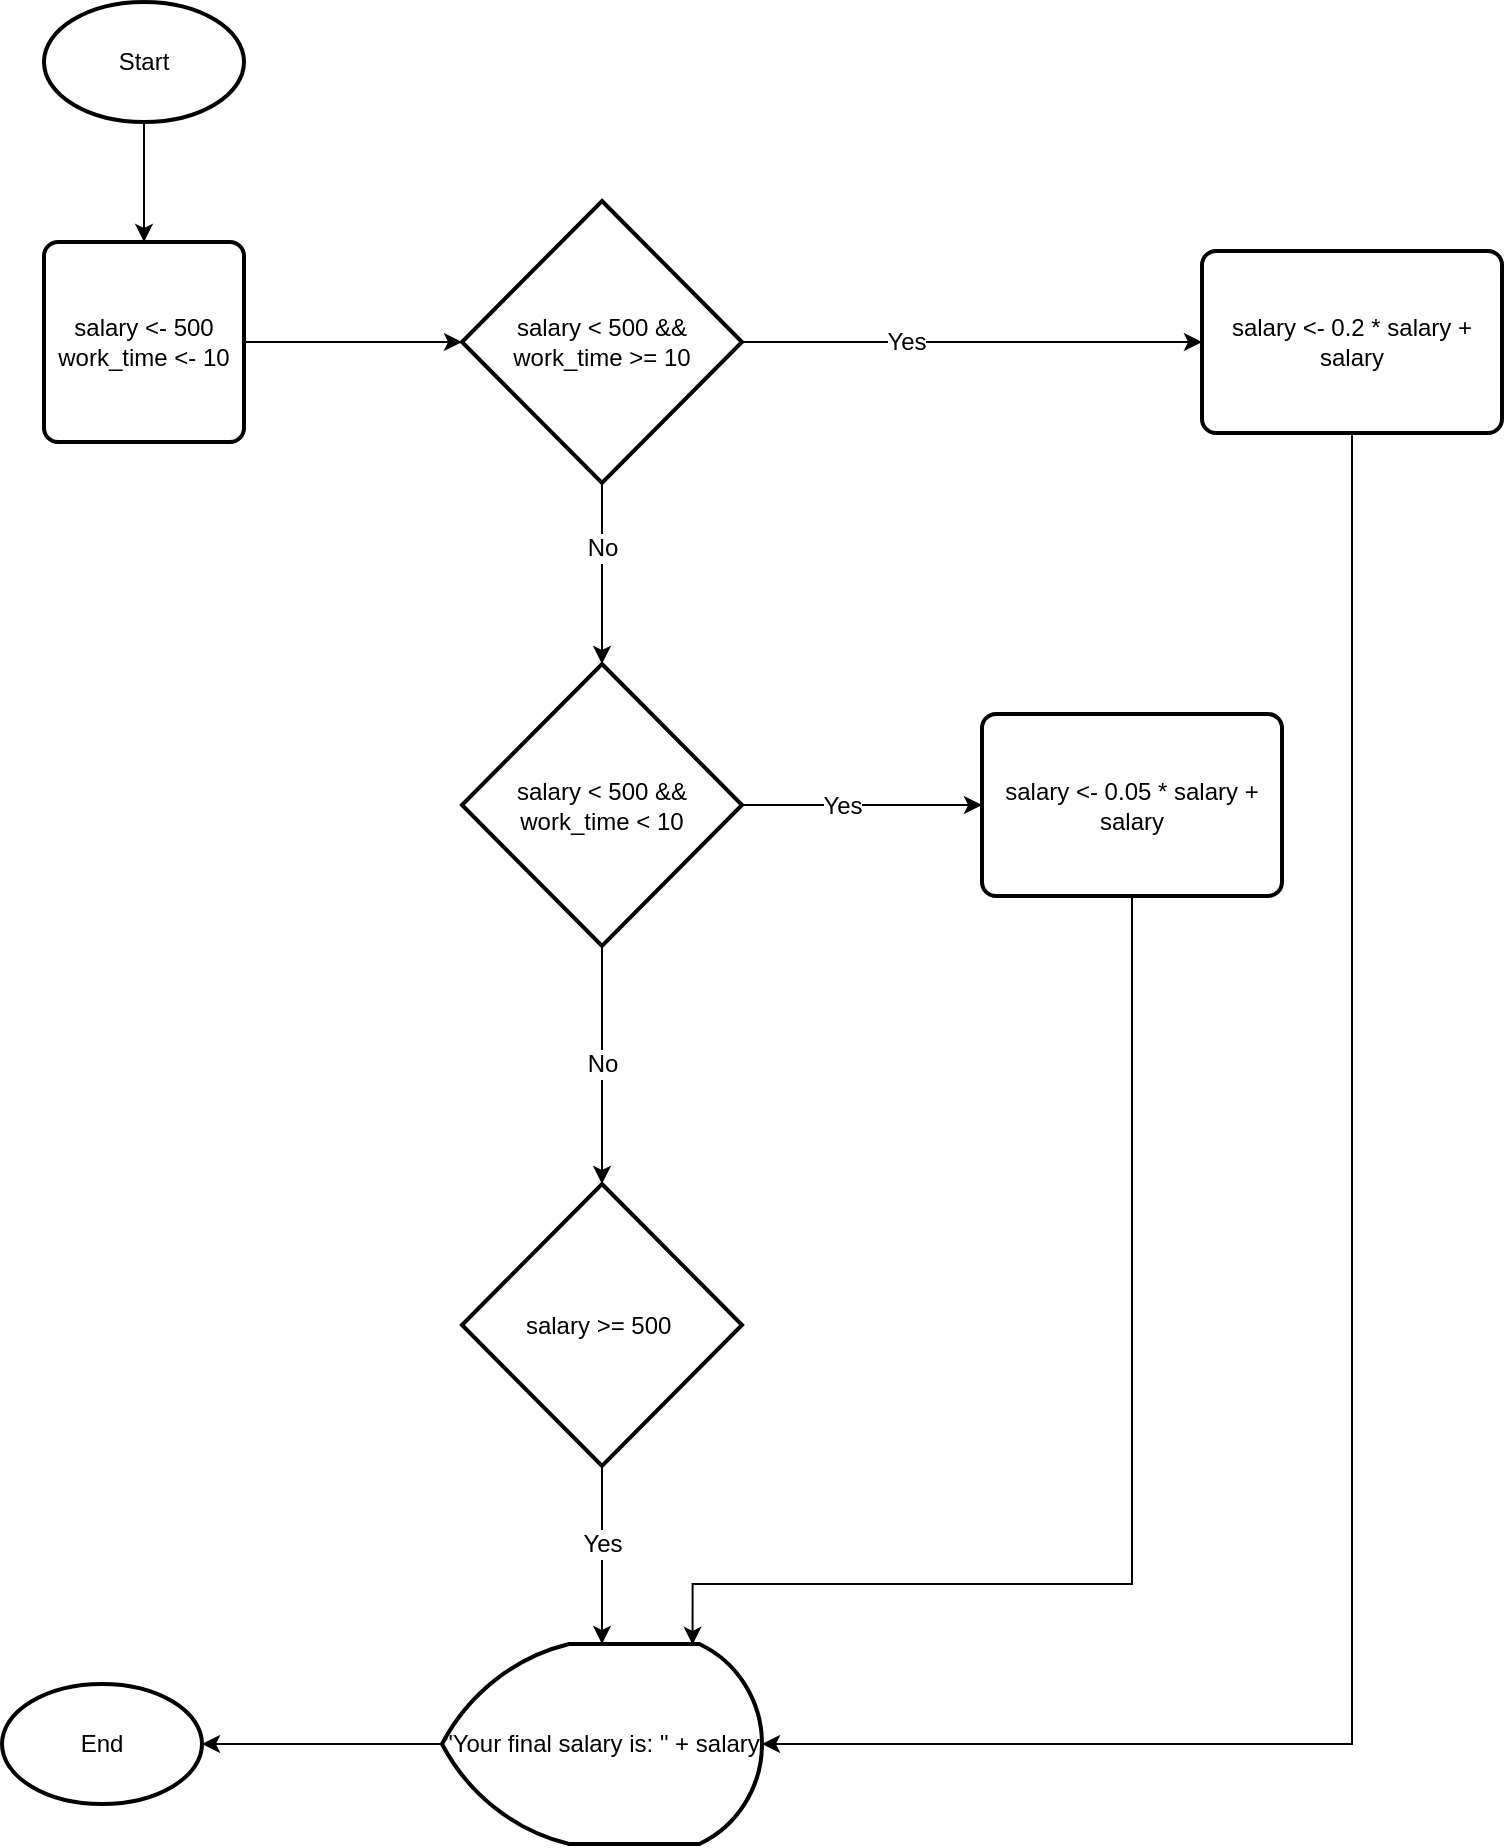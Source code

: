 <mxfile pages="1" version="11.2.8" type="google"><diagram id="3pMkMehF8G-22hVLmWVm" name="Page-1"><mxGraphModel dx="1488" dy="541" grid="1" gridSize="10" guides="1" tooltips="1" connect="1" arrows="1" fold="1" page="1" pageScale="1" pageWidth="850" pageHeight="1100" math="0" shadow="0"><root><mxCell id="0"/><mxCell id="1" parent="0"/><mxCell id="5tSW18tr0gmVX7fzOdlC-3" style="edgeStyle=orthogonalEdgeStyle;rounded=0;orthogonalLoop=1;jettySize=auto;html=1;entryX=0.5;entryY=0;entryDx=0;entryDy=0;" edge="1" parent="1" source="5tSW18tr0gmVX7fzOdlC-1" target="5tSW18tr0gmVX7fzOdlC-2"><mxGeometry relative="1" as="geometry"/></mxCell><mxCell id="5tSW18tr0gmVX7fzOdlC-1" value="Start" style="strokeWidth=2;html=1;shape=mxgraph.flowchart.start_1;whiteSpace=wrap;" vertex="1" parent="1"><mxGeometry x="81" y="49" width="100" height="60" as="geometry"/></mxCell><mxCell id="5tSW18tr0gmVX7fzOdlC-5" style="edgeStyle=orthogonalEdgeStyle;rounded=0;orthogonalLoop=1;jettySize=auto;html=1;entryX=0;entryY=0.5;entryDx=0;entryDy=0;entryPerimeter=0;" edge="1" parent="1" source="5tSW18tr0gmVX7fzOdlC-2" target="5tSW18tr0gmVX7fzOdlC-4"><mxGeometry relative="1" as="geometry"/></mxCell><mxCell id="5tSW18tr0gmVX7fzOdlC-2" value="salary &amp;lt;- 500&lt;br&gt;work_time &amp;lt;- 10" style="rounded=1;whiteSpace=wrap;html=1;absoluteArcSize=1;arcSize=14;strokeWidth=2;" vertex="1" parent="1"><mxGeometry x="81" y="169" width="100" height="100" as="geometry"/></mxCell><mxCell id="5tSW18tr0gmVX7fzOdlC-6" style="edgeStyle=orthogonalEdgeStyle;rounded=0;orthogonalLoop=1;jettySize=auto;html=1;entryX=0;entryY=0.5;entryDx=0;entryDy=0;" edge="1" parent="1" source="5tSW18tr0gmVX7fzOdlC-4" target="5tSW18tr0gmVX7fzOdlC-25"><mxGeometry relative="1" as="geometry"><mxPoint x="680" y="219" as="targetPoint"/></mxGeometry></mxCell><mxCell id="5tSW18tr0gmVX7fzOdlC-7" value="Yes" style="text;html=1;resizable=0;points=[];align=center;verticalAlign=middle;labelBackgroundColor=#ffffff;" vertex="1" connectable="0" parent="5tSW18tr0gmVX7fzOdlC-6"><mxGeometry x="0.257" y="3" relative="1" as="geometry"><mxPoint x="-63" y="3" as="offset"/></mxGeometry></mxCell><mxCell id="5tSW18tr0gmVX7fzOdlC-11" style="edgeStyle=orthogonalEdgeStyle;rounded=0;orthogonalLoop=1;jettySize=auto;html=1;exitX=0.5;exitY=1;exitDx=0;exitDy=0;exitPerimeter=0;entryX=0.5;entryY=0;entryDx=0;entryDy=0;entryPerimeter=0;" edge="1" parent="1" source="5tSW18tr0gmVX7fzOdlC-4" target="5tSW18tr0gmVX7fzOdlC-10"><mxGeometry relative="1" as="geometry"/></mxCell><mxCell id="5tSW18tr0gmVX7fzOdlC-12" value="No" style="text;html=1;resizable=0;points=[];align=center;verticalAlign=middle;labelBackgroundColor=#ffffff;" vertex="1" connectable="0" parent="5tSW18tr0gmVX7fzOdlC-11"><mxGeometry x="-0.28" relative="1" as="geometry"><mxPoint as="offset"/></mxGeometry></mxCell><mxCell id="5tSW18tr0gmVX7fzOdlC-4" value="salary &amp;lt; 500 &amp;amp;&amp;amp; work_time &amp;gt;= 10" style="strokeWidth=2;html=1;shape=mxgraph.flowchart.decision;whiteSpace=wrap;" vertex="1" parent="1"><mxGeometry x="290" y="148.5" width="140" height="141" as="geometry"/></mxCell><mxCell id="5tSW18tr0gmVX7fzOdlC-13" style="edgeStyle=orthogonalEdgeStyle;rounded=0;orthogonalLoop=1;jettySize=auto;html=1;entryX=0;entryY=0.5;entryDx=0;entryDy=0;" edge="1" parent="1" source="5tSW18tr0gmVX7fzOdlC-10" target="5tSW18tr0gmVX7fzOdlC-26"><mxGeometry relative="1" as="geometry"><mxPoint x="680" y="450.5" as="targetPoint"/></mxGeometry></mxCell><mxCell id="5tSW18tr0gmVX7fzOdlC-14" value="Yes" style="text;html=1;resizable=0;points=[];align=center;verticalAlign=middle;labelBackgroundColor=#ffffff;" vertex="1" connectable="0" parent="5tSW18tr0gmVX7fzOdlC-13"><mxGeometry x="-0.227" y="-2" relative="1" as="geometry"><mxPoint x="3" y="-2" as="offset"/></mxGeometry></mxCell><mxCell id="5tSW18tr0gmVX7fzOdlC-15" style="edgeStyle=orthogonalEdgeStyle;rounded=0;orthogonalLoop=1;jettySize=auto;html=1;exitX=0.5;exitY=1;exitDx=0;exitDy=0;exitPerimeter=0;entryX=0.5;entryY=0;entryDx=0;entryDy=0;entryPerimeter=0;" edge="1" parent="1" source="5tSW18tr0gmVX7fzOdlC-10" target="5tSW18tr0gmVX7fzOdlC-18"><mxGeometry relative="1" as="geometry"><mxPoint x="360" y="640" as="targetPoint"/></mxGeometry></mxCell><mxCell id="5tSW18tr0gmVX7fzOdlC-16" value="No" style="text;html=1;resizable=0;points=[];align=center;verticalAlign=middle;labelBackgroundColor=#ffffff;" vertex="1" connectable="0" parent="5tSW18tr0gmVX7fzOdlC-15"><mxGeometry x="0.193" relative="1" as="geometry"><mxPoint y="-12" as="offset"/></mxGeometry></mxCell><mxCell id="5tSW18tr0gmVX7fzOdlC-10" value="salary &amp;lt; 500 &amp;amp;&amp;amp; work_time &amp;lt; 10" style="strokeWidth=2;html=1;shape=mxgraph.flowchart.decision;whiteSpace=wrap;" vertex="1" parent="1"><mxGeometry x="290" y="380" width="140" height="141" as="geometry"/></mxCell><mxCell id="5tSW18tr0gmVX7fzOdlC-19" style="edgeStyle=orthogonalEdgeStyle;rounded=0;orthogonalLoop=1;jettySize=auto;html=1;exitX=0.5;exitY=1;exitDx=0;exitDy=0;exitPerimeter=0;entryX=0.5;entryY=0;entryDx=0;entryDy=0;entryPerimeter=0;" edge="1" parent="1" source="5tSW18tr0gmVX7fzOdlC-18" target="5tSW18tr0gmVX7fzOdlC-20"><mxGeometry relative="1" as="geometry"><mxPoint x="360" y="840" as="targetPoint"/><Array as="points"/></mxGeometry></mxCell><mxCell id="5tSW18tr0gmVX7fzOdlC-22" value="Yes" style="text;html=1;resizable=0;points=[];align=center;verticalAlign=middle;labelBackgroundColor=#ffffff;" vertex="1" connectable="0" parent="5tSW18tr0gmVX7fzOdlC-19"><mxGeometry x="-0.784" relative="1" as="geometry"><mxPoint y="29" as="offset"/></mxGeometry></mxCell><mxCell id="5tSW18tr0gmVX7fzOdlC-18" value="salary &amp;gt;= 500&amp;nbsp;" style="strokeWidth=2;html=1;shape=mxgraph.flowchart.decision;whiteSpace=wrap;" vertex="1" parent="1"><mxGeometry x="290" y="640" width="140" height="141" as="geometry"/></mxCell><mxCell id="5tSW18tr0gmVX7fzOdlC-24" style="edgeStyle=orthogonalEdgeStyle;rounded=0;orthogonalLoop=1;jettySize=auto;html=1;exitX=0;exitY=0.5;exitDx=0;exitDy=0;exitPerimeter=0;entryX=1;entryY=0.5;entryDx=0;entryDy=0;entryPerimeter=0;" edge="1" parent="1" source="5tSW18tr0gmVX7fzOdlC-20" target="5tSW18tr0gmVX7fzOdlC-23"><mxGeometry relative="1" as="geometry"/></mxCell><mxCell id="5tSW18tr0gmVX7fzOdlC-20" value="&quot;Your final salary is: &quot; + salary" style="strokeWidth=2;html=1;shape=mxgraph.flowchart.display;whiteSpace=wrap;" vertex="1" parent="1"><mxGeometry x="280" y="870" width="160" height="100" as="geometry"/></mxCell><mxCell id="5tSW18tr0gmVX7fzOdlC-23" value="End" style="strokeWidth=2;html=1;shape=mxgraph.flowchart.start_1;whiteSpace=wrap;" vertex="1" parent="1"><mxGeometry x="60" y="890" width="100" height="60" as="geometry"/></mxCell><mxCell id="5tSW18tr0gmVX7fzOdlC-27" style="edgeStyle=orthogonalEdgeStyle;rounded=0;orthogonalLoop=1;jettySize=auto;html=1;entryX=1;entryY=0.5;entryDx=0;entryDy=0;entryPerimeter=0;" edge="1" parent="1" source="5tSW18tr0gmVX7fzOdlC-25" target="5tSW18tr0gmVX7fzOdlC-20"><mxGeometry relative="1" as="geometry"><mxPoint x="735" y="920" as="targetPoint"/><Array as="points"><mxPoint x="735" y="920"/></Array></mxGeometry></mxCell><mxCell id="5tSW18tr0gmVX7fzOdlC-25" value="salary &amp;lt;- 0.2 * salary + salary" style="rounded=1;whiteSpace=wrap;html=1;absoluteArcSize=1;arcSize=14;strokeWidth=2;" vertex="1" parent="1"><mxGeometry x="660" y="173.5" width="150" height="91" as="geometry"/></mxCell><mxCell id="5tSW18tr0gmVX7fzOdlC-28" style="edgeStyle=orthogonalEdgeStyle;rounded=0;orthogonalLoop=1;jettySize=auto;html=1;entryX=0.783;entryY=0.004;entryDx=0;entryDy=0;entryPerimeter=0;" edge="1" parent="1" source="5tSW18tr0gmVX7fzOdlC-26" target="5tSW18tr0gmVX7fzOdlC-20"><mxGeometry relative="1" as="geometry"><mxPoint x="590" y="880" as="targetPoint"/><Array as="points"><mxPoint x="625" y="840"/><mxPoint x="405" y="840"/></Array></mxGeometry></mxCell><mxCell id="5tSW18tr0gmVX7fzOdlC-26" value="salary &amp;lt;- 0.05 * salary + salary" style="rounded=1;whiteSpace=wrap;html=1;absoluteArcSize=1;arcSize=14;strokeWidth=2;" vertex="1" parent="1"><mxGeometry x="550" y="405" width="150" height="91" as="geometry"/></mxCell></root></mxGraphModel></diagram></mxfile>